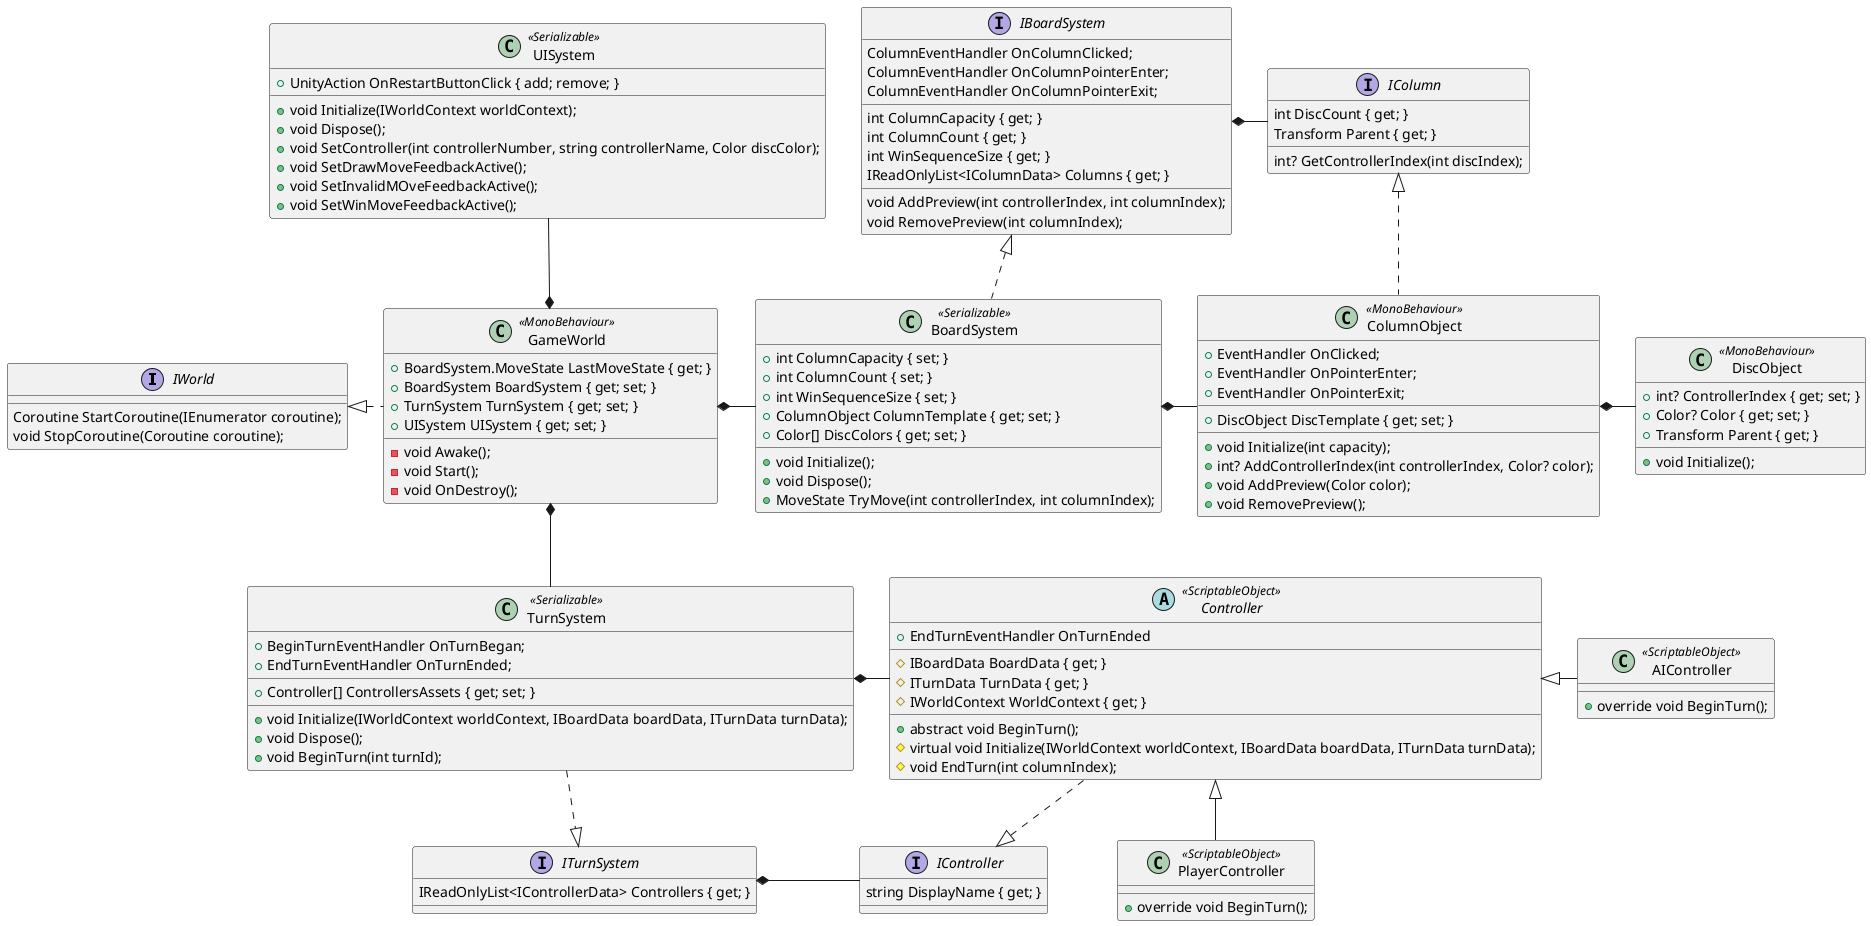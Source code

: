 @startuml

interface IWorld
{
  Coroutine StartCoroutine(IEnumerator coroutine);
  void StopCoroutine(Coroutine coroutine);
}

class GameWorld <<MonoBehaviour>>
{
  +BoardSystem.MoveState LastMoveState { get; }
  +BoardSystem BoardSystem { get; set; }
  +TurnSystem TurnSystem { get; set; }
  +UISystem UISystem { get; set; }
  __
  -void Awake();
  -void Start();
  -void OnDestroy();
}

interface IBoardSystem
{
  ColumnEventHandler OnColumnClicked;
  ColumnEventHandler OnColumnPointerEnter;
  ColumnEventHandler OnColumnPointerExit;
  __
  int ColumnCapacity { get; }
  int ColumnCount { get; }
  int WinSequenceSize { get; }
  IReadOnlyList<IColumnData> Columns { get; }
  __
  void AddPreview(int controllerIndex, int columnIndex);
  void RemovePreview(int columnIndex);
}

class BoardSystem <<Serializable>>
{
  +int ColumnCapacity { set; }
  +int ColumnCount { set; }
  +int WinSequenceSize { set; }
  +ColumnObject ColumnTemplate { get; set; }
  +Color[] DiscColors { get; set; }
  __
  +void Initialize();
  +void Dispose();
  +MoveState TryMove(int controllerIndex, int columnIndex);
}

interface IColumn
{
  int DiscCount { get; }
  Transform Parent { get; }
  __
  int? GetControllerIndex(int discIndex);
}

class ColumnObject <<MonoBehaviour>>
{
  +EventHandler OnClicked;
  +EventHandler OnPointerEnter;
  +EventHandler OnPointerExit;
  __
  +DiscObject DiscTemplate { get; set; }
  __
  +void Initialize(int capacity);
  +int? AddControllerIndex(int controllerIndex, Color? color);
  +void AddPreview(Color color);
  +void RemovePreview();
}

class DiscObject <<MonoBehaviour>>
{
  +int? ControllerIndex { get; set; }
  +Color? Color { get; set; }
  +Transform Parent { get; }
  __
  +void Initialize();
}

interface ITurnSystem
{
  IReadOnlyList<IControllerData> Controllers { get; }
}

class TurnSystem <<Serializable>>
{
  +BeginTurnEventHandler OnTurnBegan;
  +EndTurnEventHandler OnTurnEnded;
  __
  +Controller[] ControllersAssets { get; set; }
  __
  +void Initialize(IWorldContext worldContext, IBoardData boardData, ITurnData turnData);
  +void Dispose();
  +void BeginTurn(int turnId);
}

interface IController
{
  string DisplayName { get; }
}

abstract class Controller <<ScriptableObject>>
{
  +EndTurnEventHandler OnTurnEnded
  __
  #IBoardData BoardData { get; }
  #ITurnData TurnData { get; }
  #IWorldContext WorldContext { get; }
  __
  +abstract void BeginTurn();
  #virtual void Initialize(IWorldContext worldContext, IBoardData boardData, ITurnData turnData);
  #void EndTurn(int columnIndex);
}

class PlayerController <<ScriptableObject>>
{
  +override void BeginTurn();
}

class AIController <<ScriptableObject>>
{
  +override void BeginTurn();
}

class UISystem <<Serializable>>
{
  +UnityAction OnRestartButtonClick { add; remove; }
  __
  +void Initialize(IWorldContext worldContext);
  +void Dispose();
  +void SetController(int controllerNumber, string controllerName, Color discColor);
  +void SetDrawMoveFeedbackActive();
  +void SetInvalidMOveFeedbackActive();
  +void SetWinMoveFeedbackActive();
}

IWorld <|.right. GameWorld
GameWorld *-right- BoardSystem
GameWorld *-down- TurnSystem
GameWorld *-up- UISystem

IBoardSystem <|.down. BoardSystem
IBoardSystem *-right- IColumn
BoardSystem *-right- ColumnObject

IColumn <|.down. ColumnObject
ColumnObject *-right- DiscObject

ITurnSystem <|.up. TurnSystem
ITurnSystem *-right- IController
TurnSystem *-right- Controller

IController <|.up. Controller
Controller <|-down- PlayerController
Controller <|-right- AIController

@enduml
